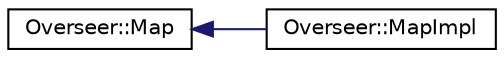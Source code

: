 digraph "Graphical Class Hierarchy"
{
  edge [fontname="Helvetica",fontsize="10",labelfontname="Helvetica",labelfontsize="10"];
  node [fontname="Helvetica",fontsize="10",shape=record];
  rankdir="LR";
  Node1 [label="Overseer::Map",height=0.2,width=0.4,color="black", fillcolor="white", style="filled",URL="$classOverseer_1_1Map.html",tooltip="is the overseer map that holds the most \"important\" functionality for a outside user. "];
  Node1 -> Node2 [dir="back",color="midnightblue",fontsize="10",style="solid",fontname="Helvetica"];
  Node2 [label="Overseer::MapImpl",height=0.2,width=0.4,color="black", fillcolor="white", style="filled",URL="$classOverseer_1_1MapImpl.html"];
}

